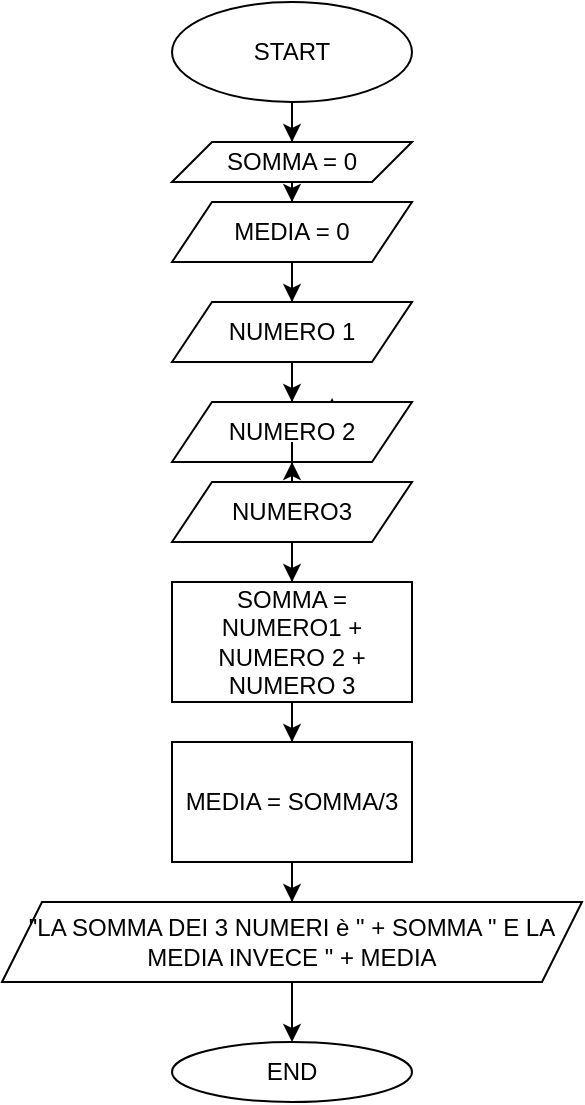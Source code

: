 <mxfile version="21.1.4" type="google">
  <diagram name="Pagina-1" id="WRjGhkgV9DkwnwTibvOc">
    <mxGraphModel grid="1" page="1" gridSize="10" guides="1" tooltips="1" connect="1" arrows="1" fold="1" pageScale="1" pageWidth="827" pageHeight="1169" math="0" shadow="0">
      <root>
        <mxCell id="0" />
        <mxCell id="1" parent="0" />
        <mxCell id="S1AAQ17HqzU0BE7upOUH-13" style="edgeStyle=orthogonalEdgeStyle;rounded=0;orthogonalLoop=1;jettySize=auto;html=1;" edge="1" parent="1" source="S1AAQ17HqzU0BE7upOUH-1" target="S1AAQ17HqzU0BE7upOUH-10">
          <mxGeometry relative="1" as="geometry" />
        </mxCell>
        <mxCell id="S1AAQ17HqzU0BE7upOUH-1" value="START" style="ellipse;whiteSpace=wrap;html=1;" vertex="1" parent="1">
          <mxGeometry x="330" y="-10" width="120" height="50" as="geometry" />
        </mxCell>
        <mxCell id="S1AAQ17HqzU0BE7upOUH-6" value="" style="edgeStyle=orthogonalEdgeStyle;rounded=0;orthogonalLoop=1;jettySize=auto;html=1;" edge="1" parent="1" source="S1AAQ17HqzU0BE7upOUH-2" target="S1AAQ17HqzU0BE7upOUH-3">
          <mxGeometry relative="1" as="geometry" />
        </mxCell>
        <mxCell id="S1AAQ17HqzU0BE7upOUH-19" style="edgeStyle=orthogonalEdgeStyle;rounded=0;orthogonalLoop=1;jettySize=auto;html=1;entryX=0.667;entryY=-0.067;entryDx=0;entryDy=0;entryPerimeter=0;" edge="1" parent="1" source="S1AAQ17HqzU0BE7upOUH-2" target="S1AAQ17HqzU0BE7upOUH-3">
          <mxGeometry relative="1" as="geometry" />
        </mxCell>
        <mxCell id="S1AAQ17HqzU0BE7upOUH-2" value="NUMERO 1" style="shape=parallelogram;perimeter=parallelogramPerimeter;whiteSpace=wrap;html=1;fixedSize=1;" vertex="1" parent="1">
          <mxGeometry x="330" y="140" width="120" height="30" as="geometry" />
        </mxCell>
        <mxCell id="S1AAQ17HqzU0BE7upOUH-3" value="NUMERO 2" style="shape=parallelogram;perimeter=parallelogramPerimeter;whiteSpace=wrap;html=1;fixedSize=1;" vertex="1" parent="1">
          <mxGeometry x="330" y="190" width="120" height="30" as="geometry" />
        </mxCell>
        <mxCell id="S1AAQ17HqzU0BE7upOUH-8" style="edgeStyle=orthogonalEdgeStyle;rounded=0;orthogonalLoop=1;jettySize=auto;html=1;" edge="1" parent="1" source="S1AAQ17HqzU0BE7upOUH-4" target="S1AAQ17HqzU0BE7upOUH-3">
          <mxGeometry relative="1" as="geometry" />
        </mxCell>
        <mxCell id="S1AAQ17HqzU0BE7upOUH-9" style="edgeStyle=orthogonalEdgeStyle;rounded=0;orthogonalLoop=1;jettySize=auto;html=1;" edge="1" parent="1" source="S1AAQ17HqzU0BE7upOUH-4" target="S1AAQ17HqzU0BE7upOUH-7">
          <mxGeometry relative="1" as="geometry" />
        </mxCell>
        <mxCell id="S1AAQ17HqzU0BE7upOUH-4" value="NUMERO3" style="shape=parallelogram;perimeter=parallelogramPerimeter;whiteSpace=wrap;html=1;fixedSize=1;" vertex="1" parent="1">
          <mxGeometry x="330" y="230" width="120" height="30" as="geometry" />
        </mxCell>
        <mxCell id="S1AAQ17HqzU0BE7upOUH-21" style="edgeStyle=orthogonalEdgeStyle;rounded=0;orthogonalLoop=1;jettySize=auto;html=1;" edge="1" parent="1" source="S1AAQ17HqzU0BE7upOUH-7" target="S1AAQ17HqzU0BE7upOUH-17">
          <mxGeometry relative="1" as="geometry" />
        </mxCell>
        <mxCell id="S1AAQ17HqzU0BE7upOUH-7" value="SOMMA = NUMERO1 + NUMERO 2 + NUMERO 3" style="rounded=0;whiteSpace=wrap;html=1;" vertex="1" parent="1">
          <mxGeometry x="330" y="280" width="120" height="60" as="geometry" />
        </mxCell>
        <mxCell id="S1AAQ17HqzU0BE7upOUH-14" style="edgeStyle=orthogonalEdgeStyle;rounded=0;orthogonalLoop=1;jettySize=auto;html=1;" edge="1" parent="1" source="S1AAQ17HqzU0BE7upOUH-10" target="S1AAQ17HqzU0BE7upOUH-11">
          <mxGeometry relative="1" as="geometry" />
        </mxCell>
        <mxCell id="S1AAQ17HqzU0BE7upOUH-10" value="SOMMA = 0" style="shape=parallelogram;perimeter=parallelogramPerimeter;whiteSpace=wrap;html=1;fixedSize=1;" vertex="1" parent="1">
          <mxGeometry x="330" y="60" width="120" height="20" as="geometry" />
        </mxCell>
        <mxCell id="S1AAQ17HqzU0BE7upOUH-16" style="edgeStyle=orthogonalEdgeStyle;rounded=0;orthogonalLoop=1;jettySize=auto;html=1;exitX=0.5;exitY=1;exitDx=0;exitDy=0;" edge="1" parent="1" source="S1AAQ17HqzU0BE7upOUH-11" target="S1AAQ17HqzU0BE7upOUH-2">
          <mxGeometry relative="1" as="geometry" />
        </mxCell>
        <mxCell id="S1AAQ17HqzU0BE7upOUH-11" value="MEDIA = 0" style="shape=parallelogram;perimeter=parallelogramPerimeter;whiteSpace=wrap;html=1;fixedSize=1;" vertex="1" parent="1">
          <mxGeometry x="330" y="90" width="120" height="30" as="geometry" />
        </mxCell>
        <mxCell id="S1AAQ17HqzU0BE7upOUH-12" style="edgeStyle=orthogonalEdgeStyle;rounded=0;orthogonalLoop=1;jettySize=auto;html=1;exitX=0.5;exitY=1;exitDx=0;exitDy=0;" edge="1" parent="1" source="S1AAQ17HqzU0BE7upOUH-11" target="S1AAQ17HqzU0BE7upOUH-11">
          <mxGeometry relative="1" as="geometry" />
        </mxCell>
        <mxCell id="S1AAQ17HqzU0BE7upOUH-23" style="edgeStyle=orthogonalEdgeStyle;rounded=0;orthogonalLoop=1;jettySize=auto;html=1;exitX=0.5;exitY=1;exitDx=0;exitDy=0;" edge="1" parent="1" source="S1AAQ17HqzU0BE7upOUH-17" target="S1AAQ17HqzU0BE7upOUH-22">
          <mxGeometry relative="1" as="geometry" />
        </mxCell>
        <mxCell id="S1AAQ17HqzU0BE7upOUH-17" value="MEDIA = SOMMA/3" style="rounded=0;whiteSpace=wrap;html=1;" vertex="1" parent="1">
          <mxGeometry x="330" y="360" width="120" height="60" as="geometry" />
        </mxCell>
        <mxCell id="S1AAQ17HqzU0BE7upOUH-27" value="" style="edgeStyle=orthogonalEdgeStyle;rounded=0;orthogonalLoop=1;jettySize=auto;html=1;" edge="1" parent="1" source="S1AAQ17HqzU0BE7upOUH-22" target="S1AAQ17HqzU0BE7upOUH-25">
          <mxGeometry relative="1" as="geometry" />
        </mxCell>
        <mxCell id="S1AAQ17HqzU0BE7upOUH-22" value="&quot;LA SOMMA DEI 3 NUMERI è &quot; + SOMMA &quot; E LA MEDIA INVECE &quot; + MEDIA" style="shape=parallelogram;perimeter=parallelogramPerimeter;whiteSpace=wrap;html=1;fixedSize=1;" vertex="1" parent="1">
          <mxGeometry x="245" y="440" width="290" height="40" as="geometry" />
        </mxCell>
        <mxCell id="S1AAQ17HqzU0BE7upOUH-25" value="END" style="ellipse;whiteSpace=wrap;html=1;" vertex="1" parent="1">
          <mxGeometry x="330" y="510" width="120" height="30" as="geometry" />
        </mxCell>
      </root>
    </mxGraphModel>
  </diagram>
</mxfile>
